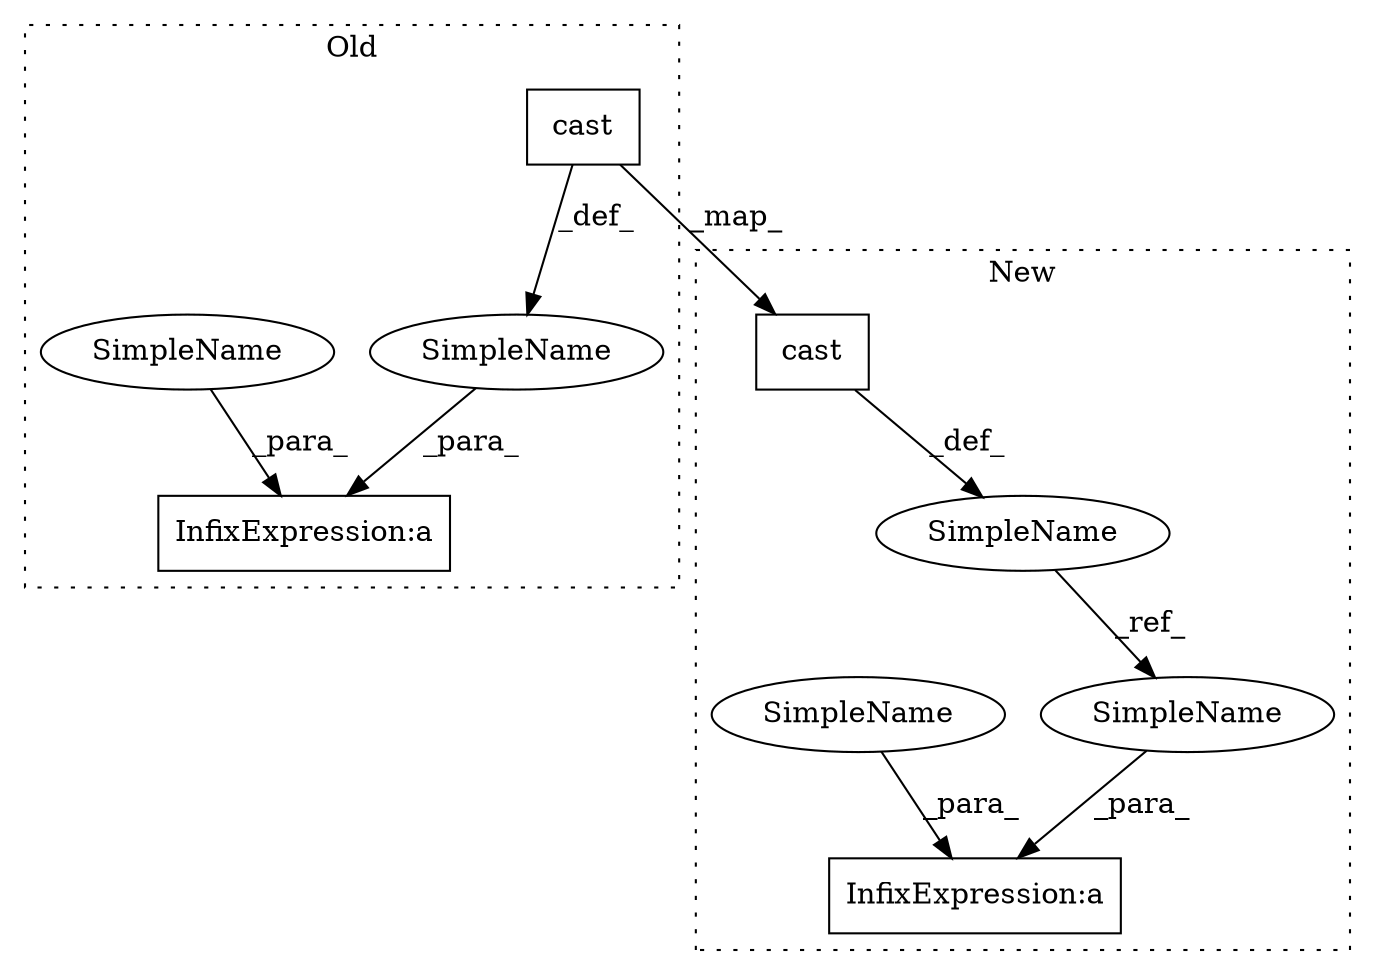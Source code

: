 digraph G {
subgraph cluster0 {
1 [label="cast" a="32" s="2323,2359" l="5,1" shape="box"];
3 [label="SimpleName" a="42" s="" l="" shape="ellipse"];
4 [label="InfixExpression:a" a="27" s="2309" l="3" shape="box"];
5 [label="SimpleName" a="42" s="" l="" shape="ellipse"];
label = "Old";
style="dotted";
}
subgraph cluster1 {
2 [label="cast" a="32" s="2462,2498" l="5,1" shape="box"];
6 [label="SimpleName" a="42" s="2436" l="14" shape="ellipse"];
7 [label="InfixExpression:a" a="27" s="2522" l="3" shape="box"];
8 [label="SimpleName" a="42" s="2514" l="8" shape="ellipse"];
9 [label="SimpleName" a="42" s="2525" l="14" shape="ellipse"];
label = "New";
style="dotted";
}
1 -> 3 [label="_def_"];
1 -> 2 [label="_map_"];
2 -> 6 [label="_def_"];
3 -> 4 [label="_para_"];
5 -> 4 [label="_para_"];
6 -> 9 [label="_ref_"];
8 -> 7 [label="_para_"];
9 -> 7 [label="_para_"];
}